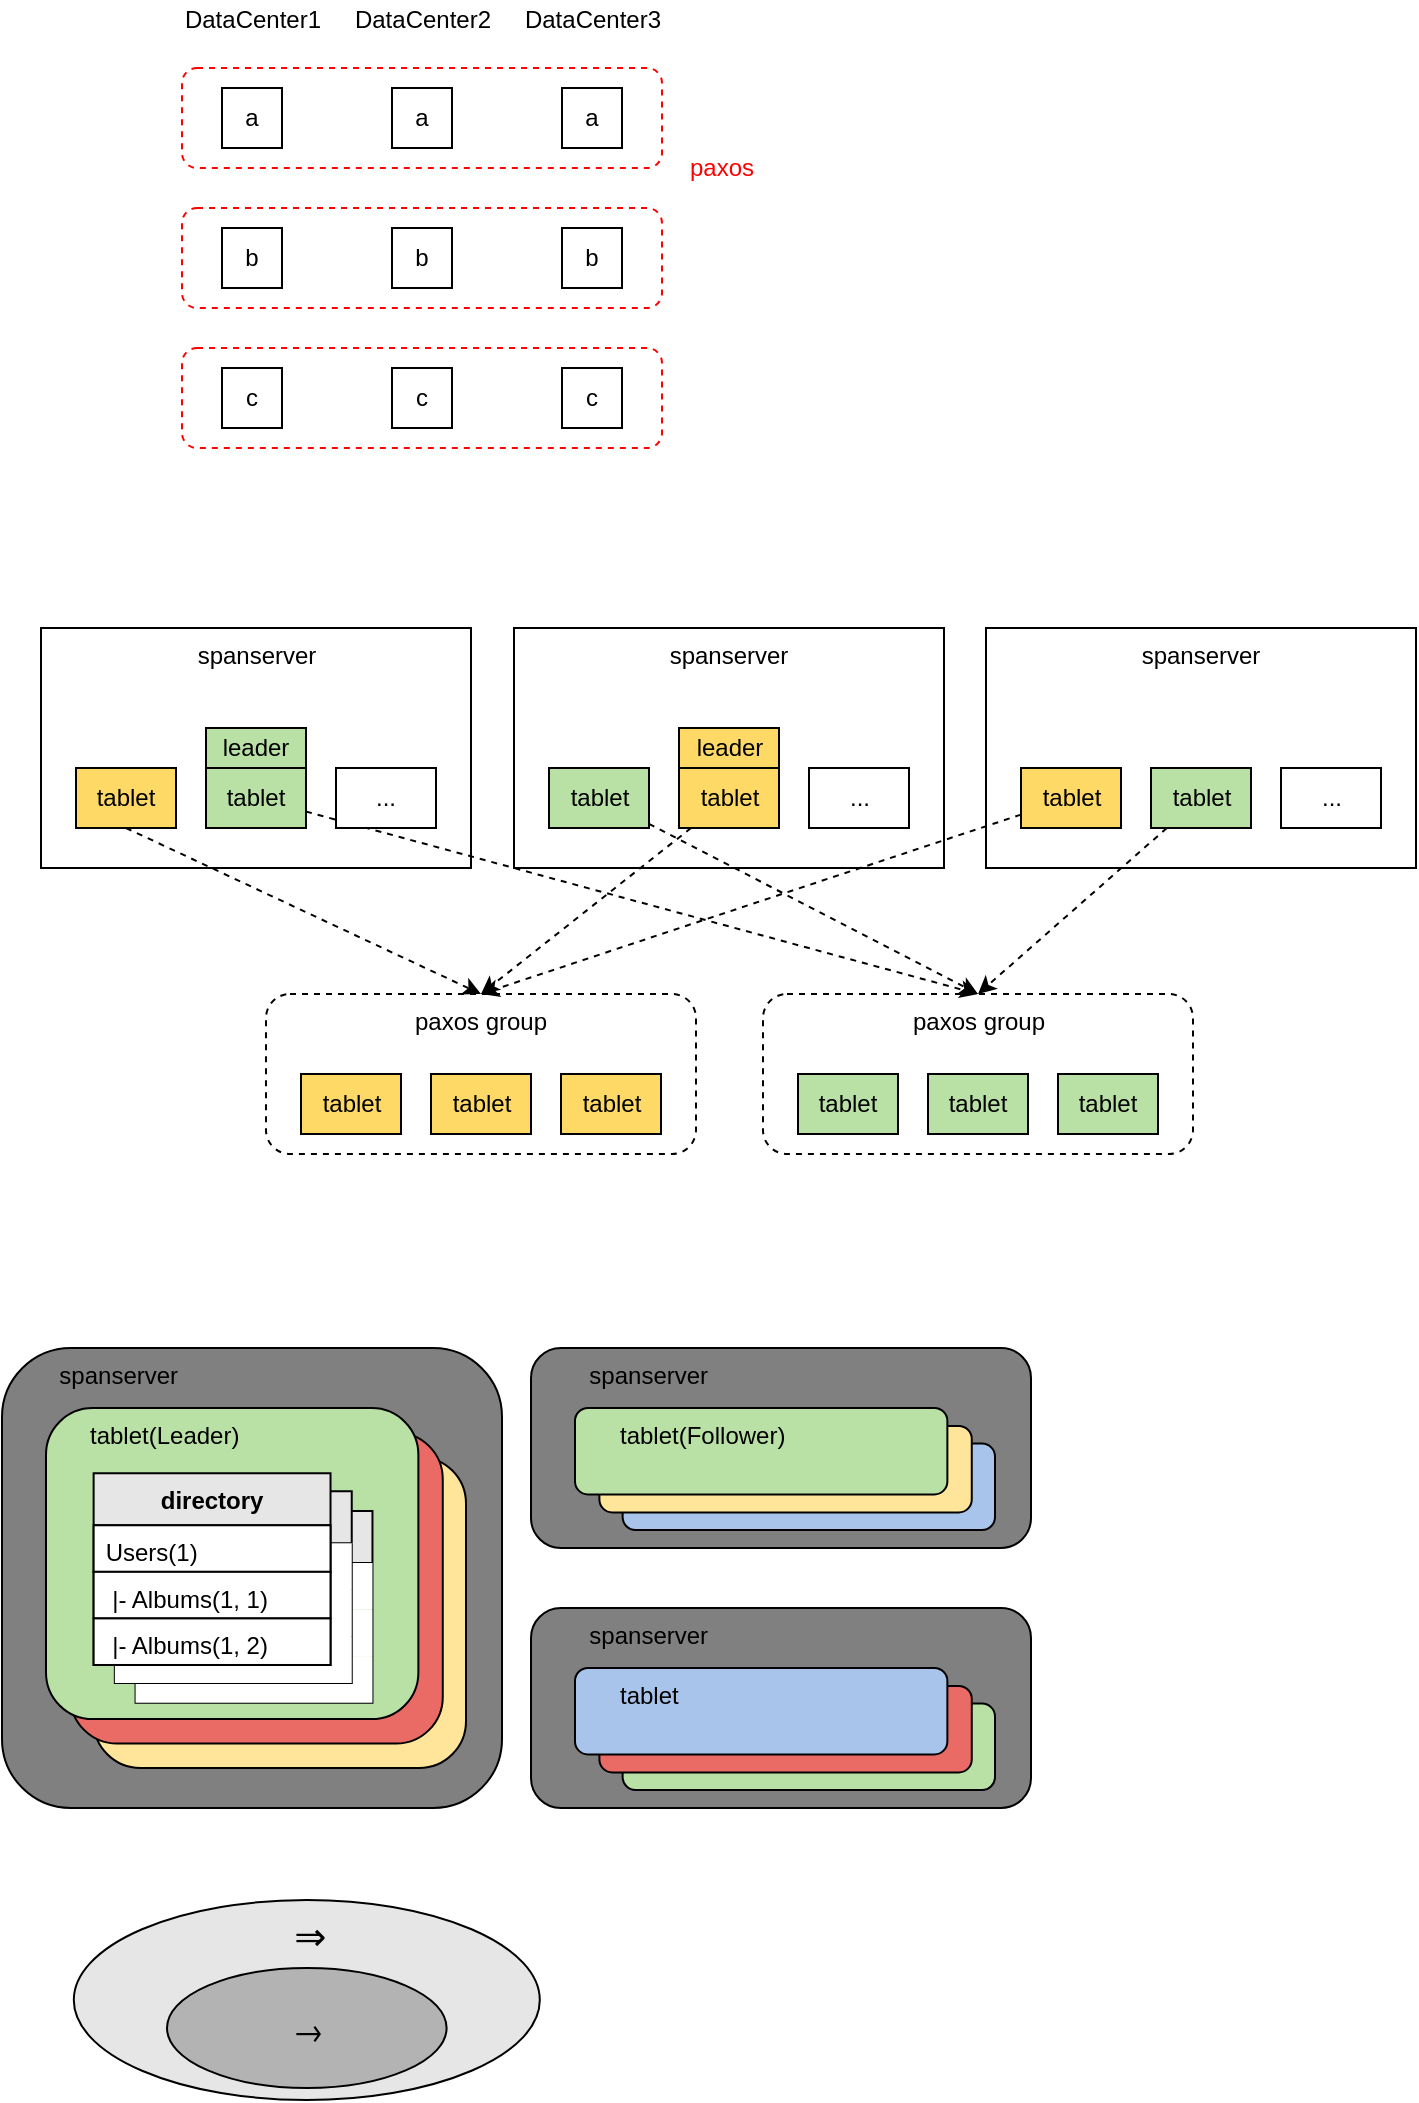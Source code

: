 <mxfile version="13.7.9" type="device"><diagram id="T2G4rZfiiFLJbFZjb3Kx" name="Page-1"><mxGraphModel dx="788" dy="471" grid="1" gridSize="10" guides="1" tooltips="1" connect="1" arrows="1" fold="1" page="1" pageScale="1" pageWidth="827" pageHeight="1169" math="0" shadow="0"><root><mxCell id="0"/><mxCell id="1" parent="0"/><mxCell id="FOGCif45ElqYGdYYxbir-20" value="c" style="rounded=0;whiteSpace=wrap;html=1;" vertex="1" parent="1"><mxGeometry x="160" y="260" width="30" height="30" as="geometry"/></mxCell><mxCell id="FOGCif45ElqYGdYYxbir-21" value="c" style="rounded=0;whiteSpace=wrap;html=1;" vertex="1" parent="1"><mxGeometry x="245" y="260" width="30" height="30" as="geometry"/></mxCell><mxCell id="FOGCif45ElqYGdYYxbir-22" value="c" style="rounded=0;whiteSpace=wrap;html=1;" vertex="1" parent="1"><mxGeometry x="330" y="260" width="30" height="30" as="geometry"/></mxCell><mxCell id="FOGCif45ElqYGdYYxbir-23" value="" style="rounded=1;whiteSpace=wrap;html=1;dashed=1;fillColor=none;strokeColor=#FF0000;" vertex="1" parent="1"><mxGeometry x="140" y="250" width="240" height="50" as="geometry"/></mxCell><mxCell id="FOGCif45ElqYGdYYxbir-25" value="" style="group" vertex="1" connectable="0" parent="1"><mxGeometry x="140" y="180" width="240" height="50" as="geometry"/></mxCell><mxCell id="FOGCif45ElqYGdYYxbir-14" value="b" style="rounded=0;whiteSpace=wrap;html=1;" vertex="1" parent="FOGCif45ElqYGdYYxbir-25"><mxGeometry x="20" y="10" width="30" height="30" as="geometry"/></mxCell><mxCell id="FOGCif45ElqYGdYYxbir-15" value="b" style="rounded=0;whiteSpace=wrap;html=1;" vertex="1" parent="FOGCif45ElqYGdYYxbir-25"><mxGeometry x="105" y="10" width="30" height="30" as="geometry"/></mxCell><mxCell id="FOGCif45ElqYGdYYxbir-16" value="b" style="rounded=0;whiteSpace=wrap;html=1;" vertex="1" parent="FOGCif45ElqYGdYYxbir-25"><mxGeometry x="190" y="10" width="30" height="30" as="geometry"/></mxCell><mxCell id="FOGCif45ElqYGdYYxbir-17" value="" style="rounded=1;whiteSpace=wrap;html=1;dashed=1;fillColor=none;strokeColor=#FF0000;" vertex="1" parent="FOGCif45ElqYGdYYxbir-25"><mxGeometry width="240" height="50" as="geometry"/></mxCell><mxCell id="FOGCif45ElqYGdYYxbir-11" value="paxos" style="text;html=1;strokeColor=none;fillColor=none;align=center;verticalAlign=middle;whiteSpace=wrap;rounded=0;dashed=1;fontColor=#FF0000;" vertex="1" parent="1"><mxGeometry x="390" y="150" width="40" height="20" as="geometry"/></mxCell><mxCell id="FOGCif45ElqYGdYYxbir-26" value="" style="group" vertex="1" connectable="0" parent="1"><mxGeometry x="140" y="110" width="240" height="50" as="geometry"/></mxCell><mxCell id="FOGCif45ElqYGdYYxbir-1" value="a" style="rounded=0;whiteSpace=wrap;html=1;" vertex="1" parent="FOGCif45ElqYGdYYxbir-26"><mxGeometry x="20" y="10" width="30" height="30" as="geometry"/></mxCell><mxCell id="FOGCif45ElqYGdYYxbir-2" value="a" style="rounded=0;whiteSpace=wrap;html=1;" vertex="1" parent="FOGCif45ElqYGdYYxbir-26"><mxGeometry x="105" y="10" width="30" height="30" as="geometry"/></mxCell><mxCell id="FOGCif45ElqYGdYYxbir-3" value="a" style="rounded=0;whiteSpace=wrap;html=1;" vertex="1" parent="FOGCif45ElqYGdYYxbir-26"><mxGeometry x="190" y="10" width="30" height="30" as="geometry"/></mxCell><mxCell id="FOGCif45ElqYGdYYxbir-10" value="" style="rounded=1;whiteSpace=wrap;html=1;dashed=1;fillColor=none;strokeColor=#FF0000;" vertex="1" parent="FOGCif45ElqYGdYYxbir-26"><mxGeometry width="240" height="50" as="geometry"/></mxCell><mxCell id="FOGCif45ElqYGdYYxbir-27" value="&lt;font color=&quot;#000000&quot;&gt;DataCenter1&lt;/font&gt;" style="text;html=1;strokeColor=none;fillColor=none;align=center;verticalAlign=middle;whiteSpace=wrap;rounded=0;dashed=1;fontColor=#FF0000;" vertex="1" parent="1"><mxGeometry x="132.5" y="76" width="85" height="20" as="geometry"/></mxCell><mxCell id="FOGCif45ElqYGdYYxbir-30" value="&lt;font color=&quot;#000000&quot;&gt;DataCenter2&lt;/font&gt;" style="text;html=1;strokeColor=none;fillColor=none;align=center;verticalAlign=middle;whiteSpace=wrap;rounded=0;dashed=1;fontColor=#FF0000;" vertex="1" parent="1"><mxGeometry x="217.5" y="76" width="85" height="20" as="geometry"/></mxCell><mxCell id="FOGCif45ElqYGdYYxbir-31" value="&lt;font color=&quot;#000000&quot;&gt;DataCenter3&lt;/font&gt;" style="text;html=1;strokeColor=none;fillColor=none;align=center;verticalAlign=middle;whiteSpace=wrap;rounded=0;dashed=1;fontColor=#FF0000;" vertex="1" parent="1"><mxGeometry x="302.5" y="76" width="85" height="20" as="geometry"/></mxCell><mxCell id="FOGCif45ElqYGdYYxbir-87" style="rounded=0;orthogonalLoop=1;jettySize=auto;html=1;entryX=0.5;entryY=0;entryDx=0;entryDy=0;dashed=1;fontColor=#FF0000;" edge="1" parent="1" source="FOGCif45ElqYGdYYxbir-62" target="FOGCif45ElqYGdYYxbir-76"><mxGeometry relative="1" as="geometry"/></mxCell><mxCell id="FOGCif45ElqYGdYYxbir-62" value="tablet" style="rounded=0;whiteSpace=wrap;html=1;fillColor=#B9E0A5;" vertex="1" parent="1"><mxGeometry x="624.5" y="460" width="50" height="30" as="geometry"/></mxCell><mxCell id="FOGCif45ElqYGdYYxbir-63" value="..." style="rounded=0;whiteSpace=wrap;html=1;" vertex="1" parent="1"><mxGeometry x="689.5" y="460" width="50" height="30" as="geometry"/></mxCell><mxCell id="FOGCif45ElqYGdYYxbir-64" value="spanserver" style="rounded=0;whiteSpace=wrap;html=1;verticalAlign=top;fillColor=none;" vertex="1" parent="1"><mxGeometry x="542.0" y="390" width="215" height="120" as="geometry"/></mxCell><mxCell id="FOGCif45ElqYGdYYxbir-89" style="rounded=0;orthogonalLoop=1;jettySize=auto;html=1;entryX=0.5;entryY=0;entryDx=0;entryDy=0;dashed=1;strokeColor=#000000;fontColor=#FF0000;" edge="1" parent="1" source="FOGCif45ElqYGdYYxbir-66" target="FOGCif45ElqYGdYYxbir-68"><mxGeometry relative="1" as="geometry"/></mxCell><mxCell id="FOGCif45ElqYGdYYxbir-66" value="tablet" style="rounded=0;whiteSpace=wrap;html=1;fillColor=#FFD966;" vertex="1" parent="1"><mxGeometry x="559.5" y="460" width="50" height="30" as="geometry"/></mxCell><mxCell id="FOGCif45ElqYGdYYxbir-88" style="rounded=0;orthogonalLoop=1;jettySize=auto;html=1;entryX=0.5;entryY=0;entryDx=0;entryDy=0;dashed=1;fontColor=#FF0000;" edge="1" parent="1" source="FOGCif45ElqYGdYYxbir-42" target="FOGCif45ElqYGdYYxbir-68"><mxGeometry relative="1" as="geometry"/></mxCell><mxCell id="FOGCif45ElqYGdYYxbir-42" value="tablet" style="rounded=0;whiteSpace=wrap;html=1;fillColor=#FFD966;" vertex="1" parent="1"><mxGeometry x="388.5" y="460" width="50" height="30" as="geometry"/></mxCell><mxCell id="FOGCif45ElqYGdYYxbir-43" value="..." style="rounded=0;whiteSpace=wrap;html=1;fillColor=#FFFFFF;" vertex="1" parent="1"><mxGeometry x="453.5" y="460" width="50" height="30" as="geometry"/></mxCell><mxCell id="FOGCif45ElqYGdYYxbir-44" value="spanserver" style="rounded=0;whiteSpace=wrap;html=1;verticalAlign=top;fillColor=none;" vertex="1" parent="1"><mxGeometry x="306.0" y="390" width="215" height="120" as="geometry"/></mxCell><mxCell id="FOGCif45ElqYGdYYxbir-86" style="rounded=0;orthogonalLoop=1;jettySize=auto;html=1;entryX=0.5;entryY=0;entryDx=0;entryDy=0;dashed=1;fontColor=#FF0000;" edge="1" parent="1" source="FOGCif45ElqYGdYYxbir-46" target="FOGCif45ElqYGdYYxbir-76"><mxGeometry relative="1" as="geometry"/></mxCell><mxCell id="FOGCif45ElqYGdYYxbir-46" value="tablet" style="rounded=0;whiteSpace=wrap;html=1;fillColor=#B9E0A5;" vertex="1" parent="1"><mxGeometry x="323.5" y="460" width="50" height="30" as="geometry"/></mxCell><mxCell id="FOGCif45ElqYGdYYxbir-90" style="edgeStyle=none;rounded=0;orthogonalLoop=1;jettySize=auto;html=1;entryX=0.5;entryY=0;entryDx=0;entryDy=0;dashed=1;strokeColor=#000000;fontColor=#FF0000;" edge="1" parent="1" source="FOGCif45ElqYGdYYxbir-32" target="FOGCif45ElqYGdYYxbir-76"><mxGeometry relative="1" as="geometry"/></mxCell><mxCell id="FOGCif45ElqYGdYYxbir-32" value="tablet" style="rounded=0;whiteSpace=wrap;html=1;fillColor=#B9E0A5;" vertex="1" parent="1"><mxGeometry x="152.0" y="460" width="50" height="30" as="geometry"/></mxCell><mxCell id="FOGCif45ElqYGdYYxbir-33" value="..." style="rounded=0;whiteSpace=wrap;html=1;" vertex="1" parent="1"><mxGeometry x="217.0" y="460" width="50" height="30" as="geometry"/></mxCell><mxCell id="FOGCif45ElqYGdYYxbir-37" value="spanserver" style="rounded=0;whiteSpace=wrap;html=1;verticalAlign=top;fillColor=none;" vertex="1" parent="1"><mxGeometry x="69.5" y="390" width="215" height="120" as="geometry"/></mxCell><mxCell id="FOGCif45ElqYGdYYxbir-83" style="rounded=0;orthogonalLoop=1;jettySize=auto;html=1;exitX=0.5;exitY=1;exitDx=0;exitDy=0;entryX=0.5;entryY=0;entryDx=0;entryDy=0;fontColor=#FF0000;dashed=1;" edge="1" parent="1" source="FOGCif45ElqYGdYYxbir-39" target="FOGCif45ElqYGdYYxbir-68"><mxGeometry relative="1" as="geometry"/></mxCell><mxCell id="FOGCif45ElqYGdYYxbir-39" value="tablet" style="rounded=0;whiteSpace=wrap;html=1;fillColor=#FFD966;" vertex="1" parent="1"><mxGeometry x="87.0" y="460" width="50" height="30" as="geometry"/></mxCell><mxCell id="FOGCif45ElqYGdYYxbir-74" value="" style="group" vertex="1" connectable="0" parent="1"><mxGeometry x="182.0" y="573" width="215" height="80" as="geometry"/></mxCell><mxCell id="FOGCif45ElqYGdYYxbir-68" value="paxos group" style="rounded=1;whiteSpace=wrap;html=1;verticalAlign=top;fillColor=none;dashed=1;" vertex="1" parent="FOGCif45ElqYGdYYxbir-74"><mxGeometry width="215" height="80" as="geometry"/></mxCell><mxCell id="FOGCif45ElqYGdYYxbir-73" value="" style="group" vertex="1" connectable="0" parent="FOGCif45ElqYGdYYxbir-74"><mxGeometry x="17.5" y="40" width="180" height="30" as="geometry"/></mxCell><mxCell id="FOGCif45ElqYGdYYxbir-70" value="tablet" style="rounded=0;whiteSpace=wrap;html=1;fillColor=#FFD966;" vertex="1" parent="FOGCif45ElqYGdYYxbir-73"><mxGeometry x="65" width="50" height="30" as="geometry"/></mxCell><mxCell id="FOGCif45ElqYGdYYxbir-71" value="tablet" style="rounded=0;whiteSpace=wrap;html=1;fillColor=#FFD966;" vertex="1" parent="FOGCif45ElqYGdYYxbir-73"><mxGeometry x="130" width="50" height="30" as="geometry"/></mxCell><mxCell id="FOGCif45ElqYGdYYxbir-72" value="tablet" style="rounded=0;whiteSpace=wrap;html=1;fillColor=#FFD966;" vertex="1" parent="FOGCif45ElqYGdYYxbir-73"><mxGeometry width="50" height="30" as="geometry"/></mxCell><mxCell id="FOGCif45ElqYGdYYxbir-75" value="" style="group" vertex="1" connectable="0" parent="1"><mxGeometry x="430.5" y="573" width="215" height="80" as="geometry"/></mxCell><mxCell id="FOGCif45ElqYGdYYxbir-76" value="paxos group" style="rounded=1;whiteSpace=wrap;html=1;verticalAlign=top;fillColor=none;dashed=1;" vertex="1" parent="FOGCif45ElqYGdYYxbir-75"><mxGeometry width="215" height="80" as="geometry"/></mxCell><mxCell id="FOGCif45ElqYGdYYxbir-77" value="" style="group" vertex="1" connectable="0" parent="FOGCif45ElqYGdYYxbir-75"><mxGeometry x="17.5" y="40" width="180" height="30" as="geometry"/></mxCell><mxCell id="FOGCif45ElqYGdYYxbir-78" value="tablet" style="rounded=0;whiteSpace=wrap;html=1;fillColor=#B9E0A5;" vertex="1" parent="FOGCif45ElqYGdYYxbir-77"><mxGeometry x="65" width="50" height="30" as="geometry"/></mxCell><mxCell id="FOGCif45ElqYGdYYxbir-79" value="tablet" style="rounded=0;whiteSpace=wrap;html=1;fillColor=#B9E0A5;" vertex="1" parent="FOGCif45ElqYGdYYxbir-77"><mxGeometry x="130" width="50" height="30" as="geometry"/></mxCell><mxCell id="FOGCif45ElqYGdYYxbir-80" value="tablet" style="rounded=0;whiteSpace=wrap;html=1;fillColor=#B9E0A5;" vertex="1" parent="FOGCif45ElqYGdYYxbir-77"><mxGeometry width="50" height="30" as="geometry"/></mxCell><mxCell id="FOGCif45ElqYGdYYxbir-91" value="leader" style="rounded=0;whiteSpace=wrap;html=1;fillColor=#FFD966;" vertex="1" parent="1"><mxGeometry x="388.5" y="440" width="50" height="20" as="geometry"/></mxCell><mxCell id="FOGCif45ElqYGdYYxbir-94" value="leader" style="rounded=0;whiteSpace=wrap;html=1;fillColor=#B9E0A5;" vertex="1" parent="1"><mxGeometry x="152" y="440" width="50" height="20" as="geometry"/></mxCell><mxCell id="FOGCif45ElqYGdYYxbir-101" value="&amp;nbsp; &amp;nbsp; &amp;nbsp; &amp;nbsp; spanserver" style="rounded=1;whiteSpace=wrap;html=1;verticalAlign=top;glass=0;align=left;fillColor=#808080;" vertex="1" parent="1"><mxGeometry x="50" y="750" width="250" height="230" as="geometry"/></mxCell><mxCell id="FOGCif45ElqYGdYYxbir-147" value="" style="group" vertex="1" connectable="0" parent="1"><mxGeometry x="72" y="780" width="210" height="180" as="geometry"/></mxCell><mxCell id="FOGCif45ElqYGdYYxbir-144" value="" style="group" vertex="1" connectable="0" parent="FOGCif45ElqYGdYYxbir-147"><mxGeometry width="210" height="180" as="geometry"/></mxCell><mxCell id="FOGCif45ElqYGdYYxbir-110" value="" style="rounded=1;whiteSpace=wrap;html=1;verticalAlign=top;glass=0;fillColor=#FFE599;" vertex="1" parent="FOGCif45ElqYGdYYxbir-144"><mxGeometry x="23.815" y="24.444" width="186.185" height="155.556" as="geometry"/></mxCell><mxCell id="FOGCif45ElqYGdYYxbir-109" value="" style="rounded=1;whiteSpace=wrap;html=1;verticalAlign=top;glass=0;fillColor=#EA6B66;" vertex="1" parent="FOGCif45ElqYGdYYxbir-144"><mxGeometry x="12.199" y="12.222" width="186.185" height="155.556" as="geometry"/></mxCell><mxCell id="FOGCif45ElqYGdYYxbir-108" value="&amp;nbsp; &amp;nbsp; &amp;nbsp; tablet(Leader)" style="rounded=1;whiteSpace=wrap;html=1;verticalAlign=top;glass=0;fillColor=#B9E0A5;align=left;" vertex="1" parent="FOGCif45ElqYGdYYxbir-144"><mxGeometry width="186.185" height="155.556" as="geometry"/></mxCell><mxCell id="FOGCif45ElqYGdYYxbir-143" value="" style="group;" vertex="1" connectable="0" parent="FOGCif45ElqYGdYYxbir-144"><mxGeometry x="23.815" y="32.64" width="139.419" height="114.716" as="geometry"/></mxCell><mxCell id="FOGCif45ElqYGdYYxbir-134" value="" style="swimlane;fontStyle=1;align=center;verticalAlign=top;childLayout=stackLayout;horizontal=1;startSize=26;horizontalStack=0;resizeParent=1;resizeParentMax=0;resizeLast=0;collapsible=1;marginBottom=0;rounded=0;glass=0;strokeColor=#000000;fillColor=#E6E6E6;" vertex="1" parent="FOGCif45ElqYGdYYxbir-143"><mxGeometry x="20.972" y="18.866" width="118.447" height="95.851" as="geometry"/></mxCell><mxCell id="FOGCif45ElqYGdYYxbir-135" value="" style="text;strokeColor=none;align=left;verticalAlign=top;spacingLeft=4;spacingRight=4;overflow=hidden;rotatable=0;points=[[0,0.5],[1,0.5]];portConstraint=eastwest;fillColor=#ffffff;" vertex="1" parent="FOGCif45ElqYGdYYxbir-134"><mxGeometry y="26" width="118.447" height="23.284" as="geometry"/></mxCell><mxCell id="FOGCif45ElqYGdYYxbir-136" value="" style="text;strokeColor=none;align=left;verticalAlign=top;spacingLeft=4;spacingRight=4;overflow=hidden;rotatable=0;points=[[0,0.5],[1,0.5]];portConstraint=eastwest;fillColor=#ffffff;" vertex="1" parent="FOGCif45ElqYGdYYxbir-134"><mxGeometry y="49.284" width="118.447" height="23.284" as="geometry"/></mxCell><mxCell id="FOGCif45ElqYGdYYxbir-137" value="" style="text;strokeColor=none;align=left;verticalAlign=top;spacingLeft=4;spacingRight=4;overflow=hidden;rotatable=0;points=[[0,0.5],[1,0.5]];portConstraint=eastwest;fillColor=#ffffff;" vertex="1" parent="FOGCif45ElqYGdYYxbir-134"><mxGeometry y="72.567" width="118.447" height="23.284" as="geometry"/></mxCell><mxCell id="FOGCif45ElqYGdYYxbir-138" value="" style="swimlane;fontStyle=1;align=center;verticalAlign=top;childLayout=stackLayout;horizontal=1;startSize=26;horizontalStack=0;resizeParent=1;resizeParentMax=0;resizeLast=0;collapsible=1;marginBottom=0;rounded=0;glass=0;strokeColor=#000000;fillColor=#E6E6E6;" vertex="1" parent="FOGCif45ElqYGdYYxbir-143"><mxGeometry x="10.608" y="9" width="118.447" height="95.851" as="geometry"/></mxCell><mxCell id="FOGCif45ElqYGdYYxbir-139" value="" style="text;strokeColor=none;align=left;verticalAlign=top;spacingLeft=4;spacingRight=4;overflow=hidden;rotatable=0;points=[[0,0.5],[1,0.5]];portConstraint=eastwest;fillColor=#ffffff;" vertex="1" parent="FOGCif45ElqYGdYYxbir-138"><mxGeometry y="26" width="118.447" height="23.284" as="geometry"/></mxCell><mxCell id="FOGCif45ElqYGdYYxbir-140" value="" style="text;strokeColor=none;align=left;verticalAlign=top;spacingLeft=4;spacingRight=4;overflow=hidden;rotatable=0;points=[[0,0.5],[1,0.5]];portConstraint=eastwest;fillColor=#ffffff;" vertex="1" parent="FOGCif45ElqYGdYYxbir-138"><mxGeometry y="49.284" width="118.447" height="23.284" as="geometry"/></mxCell><mxCell id="FOGCif45ElqYGdYYxbir-141" value="" style="text;strokeColor=none;align=left;verticalAlign=top;spacingLeft=4;spacingRight=4;overflow=hidden;rotatable=0;points=[[0,0.5],[1,0.5]];portConstraint=eastwest;fillColor=#ffffff;" vertex="1" parent="FOGCif45ElqYGdYYxbir-138"><mxGeometry y="72.567" width="118.447" height="23.284" as="geometry"/></mxCell><mxCell id="FOGCif45ElqYGdYYxbir-128" value="directory" style="swimlane;fontStyle=1;align=center;verticalAlign=top;childLayout=stackLayout;horizontal=1;startSize=26;horizontalStack=0;resizeParent=1;resizeParentMax=0;resizeLast=0;collapsible=1;marginBottom=0;rounded=0;glass=0;fillColor=#E6E6E6;strokeWidth=1;" vertex="1" parent="FOGCif45ElqYGdYYxbir-143"><mxGeometry width="118.447" height="95.851" as="geometry"/></mxCell><mxCell id="FOGCif45ElqYGdYYxbir-129" value="Users(1)" style="text;align=left;verticalAlign=top;spacingLeft=4;spacingRight=4;overflow=hidden;rotatable=0;points=[[0,0.5],[1,0.5]];portConstraint=eastwest;fillColor=#ffffff;strokeColor=#000000;" vertex="1" parent="FOGCif45ElqYGdYYxbir-128"><mxGeometry y="26" width="118.447" height="23.284" as="geometry"/></mxCell><mxCell id="FOGCif45ElqYGdYYxbir-131" value=" |- Albums(1, 1)" style="text;align=left;verticalAlign=top;spacingLeft=4;spacingRight=4;overflow=hidden;rotatable=0;points=[[0,0.5],[1,0.5]];portConstraint=eastwest;fillColor=#ffffff;strokeColor=#000000;" vertex="1" parent="FOGCif45ElqYGdYYxbir-128"><mxGeometry y="49.284" width="118.447" height="23.284" as="geometry"/></mxCell><mxCell id="FOGCif45ElqYGdYYxbir-132" value=" |- Albums(1, 2)" style="text;align=left;verticalAlign=top;spacingLeft=4;spacingRight=4;overflow=hidden;rotatable=0;points=[[0,0.5],[1,0.5]];portConstraint=eastwest;fillColor=#ffffff;strokeColor=#000000;" vertex="1" parent="FOGCif45ElqYGdYYxbir-128"><mxGeometry y="72.567" width="118.447" height="23.284" as="geometry"/></mxCell><mxCell id="FOGCif45ElqYGdYYxbir-183" value="" style="group" vertex="1" connectable="0" parent="1"><mxGeometry x="314.5" y="750" width="250" height="100" as="geometry"/></mxCell><mxCell id="FOGCif45ElqYGdYYxbir-182" value="" style="group" vertex="1" connectable="0" parent="FOGCif45ElqYGdYYxbir-183"><mxGeometry width="250" height="100" as="geometry"/></mxCell><mxCell id="FOGCif45ElqYGdYYxbir-148" value="&amp;nbsp; &amp;nbsp; &amp;nbsp; &amp;nbsp; spanserver" style="rounded=1;whiteSpace=wrap;html=1;verticalAlign=top;glass=0;align=left;fillColor=#808080;" vertex="1" parent="FOGCif45ElqYGdYYxbir-182"><mxGeometry width="250" height="100" as="geometry"/></mxCell><mxCell id="FOGCif45ElqYGdYYxbir-151" value="" style="rounded=1;whiteSpace=wrap;html=1;verticalAlign=top;glass=0;fillColor=#A9C4EB;" vertex="1" parent="FOGCif45ElqYGdYYxbir-182"><mxGeometry x="45.815" y="47.79" width="186.185" height="43.21" as="geometry"/></mxCell><mxCell id="FOGCif45ElqYGdYYxbir-152" value="" style="rounded=1;whiteSpace=wrap;html=1;verticalAlign=top;glass=0;fillColor=#FFE599;" vertex="1" parent="FOGCif45ElqYGdYYxbir-182"><mxGeometry x="34.199" y="39" width="186.185" height="43.21" as="geometry"/></mxCell><mxCell id="FOGCif45ElqYGdYYxbir-153" value="&amp;nbsp; &amp;nbsp; &amp;nbsp; tablet(Follower)" style="rounded=1;whiteSpace=wrap;html=1;verticalAlign=top;glass=0;align=left;fillColor=#B9E0A5;" vertex="1" parent="FOGCif45ElqYGdYYxbir-182"><mxGeometry x="22" y="30" width="186.185" height="43.21" as="geometry"/></mxCell><mxCell id="FOGCif45ElqYGdYYxbir-184" value="" style="group" vertex="1" connectable="0" parent="1"><mxGeometry x="314.5" y="880" width="250" height="100" as="geometry"/></mxCell><mxCell id="FOGCif45ElqYGdYYxbir-185" value="" style="group" vertex="1" connectable="0" parent="FOGCif45ElqYGdYYxbir-184"><mxGeometry width="250" height="100" as="geometry"/></mxCell><mxCell id="FOGCif45ElqYGdYYxbir-186" value="&amp;nbsp; &amp;nbsp; &amp;nbsp; &amp;nbsp; spanserver" style="rounded=1;whiteSpace=wrap;html=1;verticalAlign=top;glass=0;align=left;fillColor=#808080;" vertex="1" parent="FOGCif45ElqYGdYYxbir-185"><mxGeometry width="250" height="100" as="geometry"/></mxCell><mxCell id="FOGCif45ElqYGdYYxbir-187" value="" style="rounded=1;whiteSpace=wrap;html=1;verticalAlign=top;glass=0;fillColor=#B9E0A5;" vertex="1" parent="FOGCif45ElqYGdYYxbir-185"><mxGeometry x="45.815" y="47.79" width="186.185" height="43.21" as="geometry"/></mxCell><mxCell id="FOGCif45ElqYGdYYxbir-188" value="" style="rounded=1;whiteSpace=wrap;html=1;verticalAlign=top;glass=0;fillColor=#EA6B66;" vertex="1" parent="FOGCif45ElqYGdYYxbir-185"><mxGeometry x="34.199" y="39" width="186.185" height="43.21" as="geometry"/></mxCell><mxCell id="FOGCif45ElqYGdYYxbir-189" value="&amp;nbsp; &amp;nbsp; &amp;nbsp; tablet" style="rounded=1;whiteSpace=wrap;html=1;verticalAlign=top;glass=0;align=left;fillColor=#A9C4EB;" vertex="1" parent="FOGCif45ElqYGdYYxbir-185"><mxGeometry x="22" y="30" width="186.185" height="43.21" as="geometry"/></mxCell><mxCell id="FOGCif45ElqYGdYYxbir-192" value="" style="group" vertex="1" connectable="0" parent="1"><mxGeometry x="85.9" y="1026" width="233.0" height="100" as="geometry"/></mxCell><mxCell id="FOGCif45ElqYGdYYxbir-190" value="&amp;nbsp;&lt;span style=&quot;font-size: 19.2px ; text-align: left&quot;&gt;⇒&lt;/span&gt;&lt;br&gt;&lt;span class=&quot;MathJax&quot; id=&quot;MathJax-Element-89-Frame&quot; tabindex=&quot;0&quot; style=&quot;display: inline ; line-height: normal ; font-size: medium ; text-align: left ; overflow-wrap: normal ; float: none ; direction: ltr ; max-width: none ; max-height: none ; min-width: 0px ; min-height: 0px ; border: 0px ; padding: 0px ; margin: 0px ; font-family: &amp;#34;helvetica neue&amp;#34; , &amp;#34;helvetica&amp;#34; , &amp;#34;arial&amp;#34; , sans-serif ; position: relative&quot;&gt;&lt;nobr style=&quot;transition: none 0s ease 0s ; border: 0px ; padding: 0px ; margin: 0px ; max-width: none ; max-height: none ; min-width: 0px ; min-height: 0px ; vertical-align: 0px ; line-height: normal&quot;&gt;&lt;span class=&quot;math&quot; id=&quot;MathJax-Span-530&quot; style=&quot;transition: none 0s ease 0s ; display: inline-block ; position: static ; border: 0px ; padding: 0px ; margin: 0px ; vertical-align: 0px ; line-height: normal ; width: 1.148em&quot;&gt;&lt;span style=&quot;transition: none 0s ease 0s ; display: inline-block ; position: relative ; border: 0px ; padding: 0px ; margin: 0px ; vertical-align: 0px ; line-height: normal ; width: 0.94em ; height: 0px ; font-size: 19.2px&quot;&gt;&lt;span style=&quot;transition: none 0s ease 0s ; position: absolute ; border: 0px ; padding: 0px ; margin: 0px ; vertical-align: 0px ; line-height: normal ; clip: rect(1.773em , 1000.89em , 2.711em , -999.997em) ; top: -2.497em ; left: 0em&quot;&gt;&lt;span style=&quot;transition: none 0s ease 0s ; display: inline-block ; position: static ; border: 0px ; padding: 0px ; margin: 0px ; vertical-align: 0px ; line-height: normal ; width: 0px ; height: 2.503em&quot;&gt;&lt;/span&gt;&lt;/span&gt;&lt;/span&gt;&lt;span style=&quot;transition: none 0s ease 0s ; display: inline-block ; position: static ; border-width: 0px ; border-left-style: solid ; padding: 0px ; margin: 0px ; vertical-align: -0.122em ; line-height: normal ; overflow: hidden ; width: 0px ; height: 0.816em&quot;&gt;&lt;/span&gt;&lt;/span&gt;&lt;/nobr&gt;&lt;/span&gt;" style="ellipse;whiteSpace=wrap;html=1;rounded=0;glass=0;strokeColor=#000000;strokeWidth=1;gradientColor=none;fontColor=#000000;align=center;verticalAlign=top;fillColor=#E6E6E6;" vertex="1" parent="FOGCif45ElqYGdYYxbir-192"><mxGeometry width="233" height="100" as="geometry"/></mxCell><mxCell id="FOGCif45ElqYGdYYxbir-191" value="&lt;span class=&quot;MathJax&quot; id=&quot;MathJax-Element-88-Frame&quot; tabindex=&quot;0&quot; style=&quot;display: inline ; line-height: normal ; font-size: medium ; text-align: left ; overflow-wrap: normal ; float: none ; direction: ltr ; max-width: none ; max-height: none ; min-width: 0px ; min-height: 0px ; border: 0px ; padding: 0px ; margin: 0px ; font-family: &amp;#34;helvetica neue&amp;#34; , &amp;#34;helvetica&amp;#34; , &amp;#34;arial&amp;#34; , sans-serif ; position: relative&quot;&gt;&lt;span class=&quot;MJX_Assistive_MathML&quot; style=&quot;top: 0px ; left: 0px ; clip: rect(1px , 1px , 1px , 1px) ; position: static ; padding: 0px ; border: 0px ; display: inline ; transition: none 0s ease 0s ; margin: 0px ; vertical-align: 0px ; line-height: normal ; height: 1px ; width: 1px ; overflow: hidden&quot;&gt;→&lt;/span&gt;&lt;/span&gt;" style="ellipse;whiteSpace=wrap;html=1;rounded=0;glass=0;strokeColor=#000000;strokeWidth=1;gradientColor=none;fontColor=#000000;align=center;fillColor=#B3B3B3;" vertex="1" parent="FOGCif45ElqYGdYYxbir-192"><mxGeometry x="46.6" y="34" width="139.8" height="60" as="geometry"/></mxCell></root></mxGraphModel></diagram></mxfile>